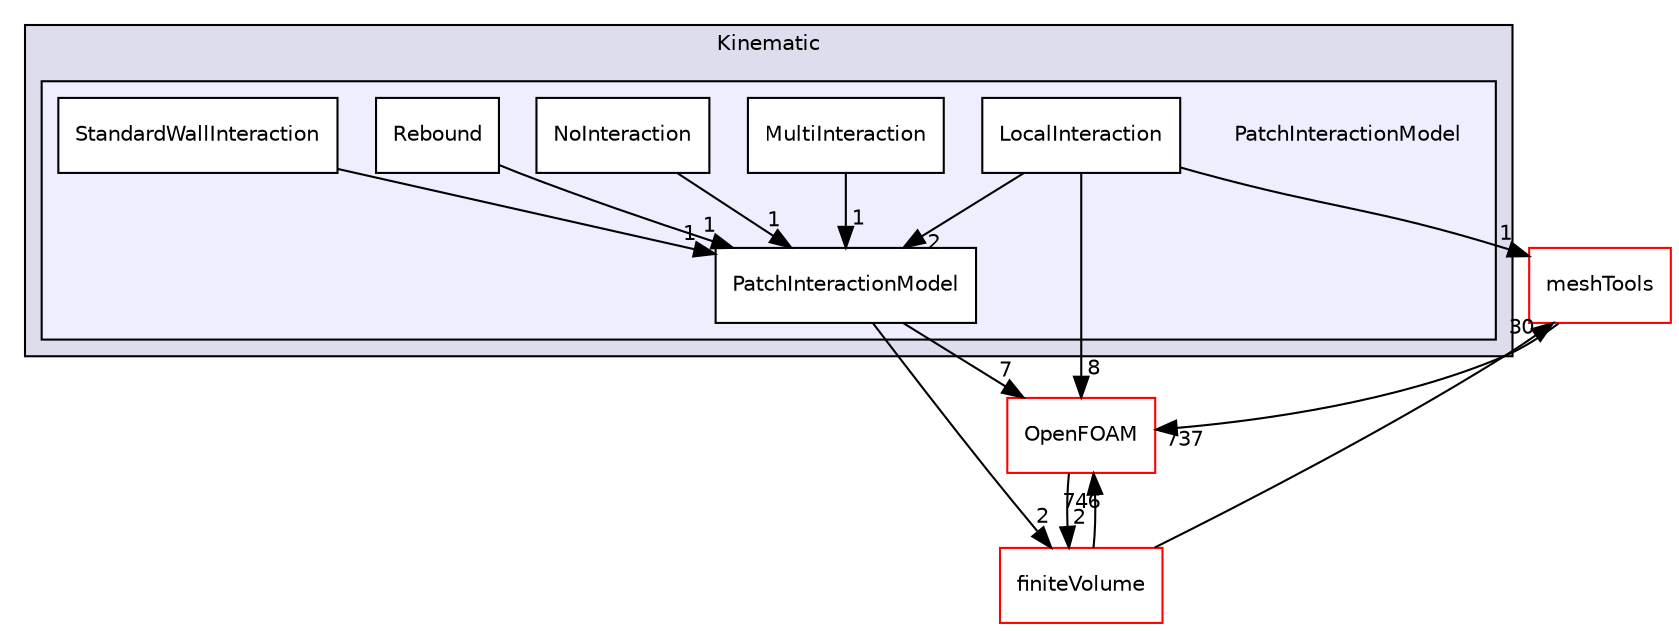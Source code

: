 digraph "src/lagrangian/intermediate/submodels/Kinematic/PatchInteractionModel" {
  bgcolor=transparent;
  compound=true
  node [ fontsize="10", fontname="Helvetica"];
  edge [ labelfontsize="10", labelfontname="Helvetica"];
  subgraph clusterdir_280ce042c33ce1e00a1fb89491254772 {
    graph [ bgcolor="#ddddee", pencolor="black", label="Kinematic" fontname="Helvetica", fontsize="10", URL="dir_280ce042c33ce1e00a1fb89491254772.html"]
  subgraph clusterdir_cf43f87a8139bd03a012339b0f68c2d8 {
    graph [ bgcolor="#eeeeff", pencolor="black", label="" URL="dir_cf43f87a8139bd03a012339b0f68c2d8.html"];
    dir_cf43f87a8139bd03a012339b0f68c2d8 [shape=plaintext label="PatchInteractionModel"];
    dir_f98b12b4cb6891f140f4d00952de0b85 [shape=box label="LocalInteraction" color="black" fillcolor="white" style="filled" URL="dir_f98b12b4cb6891f140f4d00952de0b85.html"];
    dir_44a5bd494037e31f2e1b6793c32bd01c [shape=box label="MultiInteraction" color="black" fillcolor="white" style="filled" URL="dir_44a5bd494037e31f2e1b6793c32bd01c.html"];
    dir_63c138d98b997f75ec7da21f2fba8da0 [shape=box label="NoInteraction" color="black" fillcolor="white" style="filled" URL="dir_63c138d98b997f75ec7da21f2fba8da0.html"];
    dir_fbe14706e92980c2567ab36ee0a0e449 [shape=box label="PatchInteractionModel" color="black" fillcolor="white" style="filled" URL="dir_fbe14706e92980c2567ab36ee0a0e449.html"];
    dir_af6f25dd17f1e434d49b52a581c1b215 [shape=box label="Rebound" color="black" fillcolor="white" style="filled" URL="dir_af6f25dd17f1e434d49b52a581c1b215.html"];
    dir_5fca7e26e4f71ea5a002f4f5623d2ac3 [shape=box label="StandardWallInteraction" color="black" fillcolor="white" style="filled" URL="dir_5fca7e26e4f71ea5a002f4f5623d2ac3.html"];
  }
  }
  dir_9bd15774b555cf7259a6fa18f99fe99b [shape=box label="finiteVolume" color="red" URL="dir_9bd15774b555cf7259a6fa18f99fe99b.html"];
  dir_ae30ad0bef50cf391b24c614251bb9fd [shape=box label="meshTools" color="red" URL="dir_ae30ad0bef50cf391b24c614251bb9fd.html"];
  dir_c5473ff19b20e6ec4dfe5c310b3778a8 [shape=box label="OpenFOAM" color="red" URL="dir_c5473ff19b20e6ec4dfe5c310b3778a8.html"];
  dir_9bd15774b555cf7259a6fa18f99fe99b->dir_ae30ad0bef50cf391b24c614251bb9fd [headlabel="30", labeldistance=1.5 headhref="dir_000897_001751.html"];
  dir_9bd15774b555cf7259a6fa18f99fe99b->dir_c5473ff19b20e6ec4dfe5c310b3778a8 [headlabel="746", labeldistance=1.5 headhref="dir_000897_001897.html"];
  dir_ae30ad0bef50cf391b24c614251bb9fd->dir_c5473ff19b20e6ec4dfe5c310b3778a8 [headlabel="737", labeldistance=1.5 headhref="dir_001751_001897.html"];
  dir_44a5bd494037e31f2e1b6793c32bd01c->dir_fbe14706e92980c2567ab36ee0a0e449 [headlabel="1", labeldistance=1.5 headhref="dir_001558_001560.html"];
  dir_63c138d98b997f75ec7da21f2fba8da0->dir_fbe14706e92980c2567ab36ee0a0e449 [headlabel="1", labeldistance=1.5 headhref="dir_001559_001560.html"];
  dir_5fca7e26e4f71ea5a002f4f5623d2ac3->dir_fbe14706e92980c2567ab36ee0a0e449 [headlabel="1", labeldistance=1.5 headhref="dir_001562_001560.html"];
  dir_c5473ff19b20e6ec4dfe5c310b3778a8->dir_9bd15774b555cf7259a6fa18f99fe99b [headlabel="2", labeldistance=1.5 headhref="dir_001897_000897.html"];
  dir_f98b12b4cb6891f140f4d00952de0b85->dir_ae30ad0bef50cf391b24c614251bb9fd [headlabel="1", labeldistance=1.5 headhref="dir_001557_001751.html"];
  dir_f98b12b4cb6891f140f4d00952de0b85->dir_c5473ff19b20e6ec4dfe5c310b3778a8 [headlabel="8", labeldistance=1.5 headhref="dir_001557_001897.html"];
  dir_f98b12b4cb6891f140f4d00952de0b85->dir_fbe14706e92980c2567ab36ee0a0e449 [headlabel="2", labeldistance=1.5 headhref="dir_001557_001560.html"];
  dir_fbe14706e92980c2567ab36ee0a0e449->dir_9bd15774b555cf7259a6fa18f99fe99b [headlabel="2", labeldistance=1.5 headhref="dir_001560_000897.html"];
  dir_fbe14706e92980c2567ab36ee0a0e449->dir_c5473ff19b20e6ec4dfe5c310b3778a8 [headlabel="7", labeldistance=1.5 headhref="dir_001560_001897.html"];
  dir_af6f25dd17f1e434d49b52a581c1b215->dir_fbe14706e92980c2567ab36ee0a0e449 [headlabel="1", labeldistance=1.5 headhref="dir_001561_001560.html"];
}
